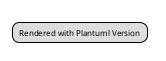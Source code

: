 {
  "sha1": "etork9l2q1lc4ag6pw8kxp8e9d9ctwq",
  "insertion": {
    "when": "2024-06-01T09:03:05.079Z",
    "url": "https://forum.plantuml.net/10347/%25plantuml_version%25-longer-working-starting-with-version",
    "user": "plantuml@gmail.com"
  }
}
@startuml

          legend
          <size:8> Rendered with Plantuml Version </size>
          end legend

@enduml
